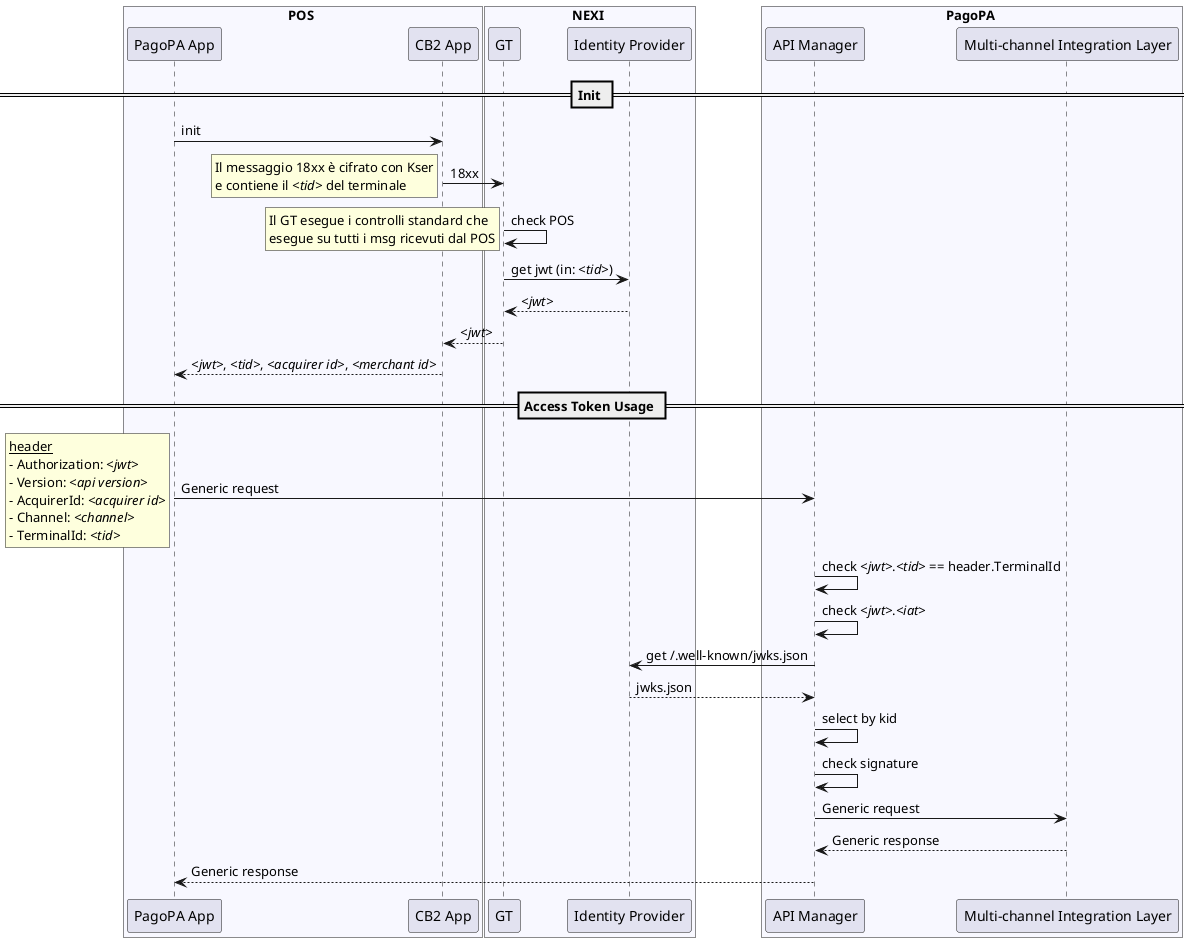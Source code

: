 @startuml

box POS #GhostWhite
	participant "PagoPA App" as pago
	participant "CB2 App" as cb2
end box

box NEXI #GhostWhite
	participant "GT" as gt
	participant "Identity Provider" as idp
end box

box PagoPA #GhostWhite
	participant "API Manager" as apim
	participant "Multi-channel Integration Layer" as mil
end box

== Init ==
pago -> cb2 : init

cb2 -> gt : 18xx 
	rnote left
		Il messaggio 18xx è cifrato con Kser
		e contiene il //<tid>// del terminale
	end note

gt -> gt : check POS
	rnote left
		Il GT esegue i controlli standard che
		esegue su tutti i msg ricevuti dal POS
	end note

gt -> idp : get jwt (in: //<tid>//)

idp --> gt : //<jwt>//

gt --> cb2 : //<jwt>//

cb2 --> pago : //<jwt>//, //<tid>//, //<acquirer id>//, //<merchant id>// 


== Access Token Usage ==
pago -> apim : Generic request
	rnote left
		__header__
		- Authorization: //<jwt>//
		- Version: //<api version>//
		- AcquirerId: //<acquirer id>//
		- Channel: //<channel>//
		- TerminalId: //<tid>//
	end note

apim -> apim : check //<jwt>//.//<tid>// == header.TerminalId

apim -> apim : check //<jwt>//.//<iat>//

apim -> idp : get /.well-known/jwks.json
idp --> apim : jwks.json

apim -> apim : select by kid

apim -> apim : check signature

apim -> mil : Generic request
mil --> apim : Generic response

apim --> pago : Generic response

@enduml
